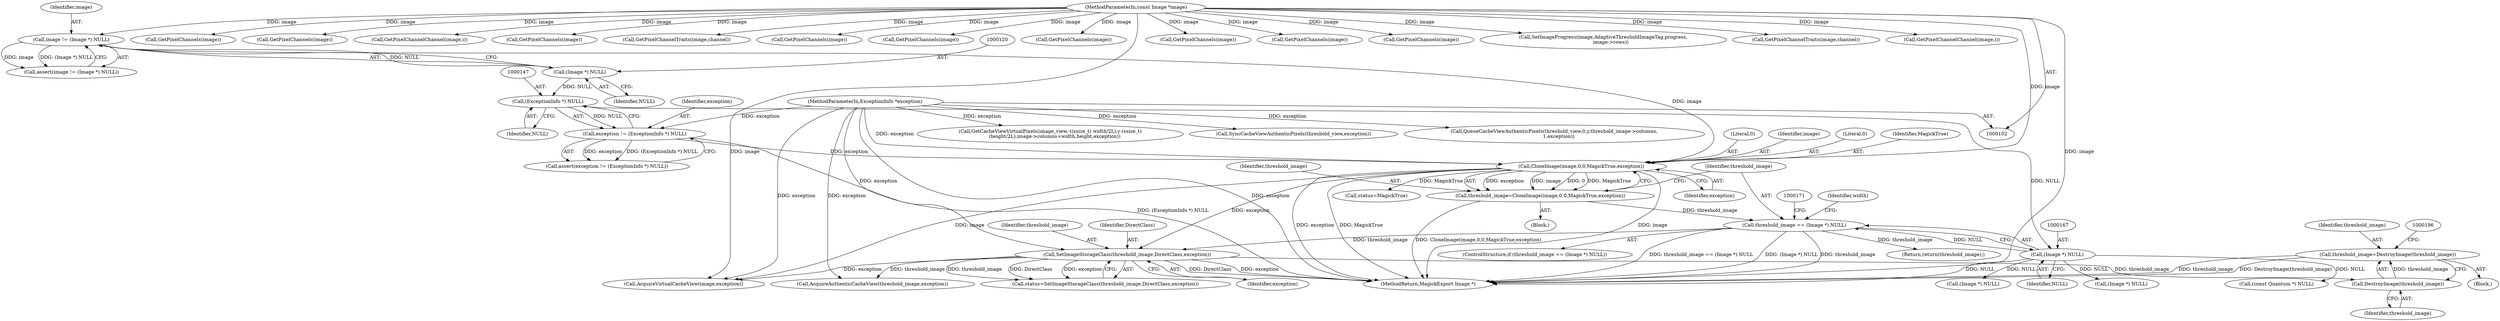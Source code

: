 digraph "0_ImageMagick6_604588fc35c7585abb7a9e71f69bb82e4389fefc@pointer" {
"1000190" [label="(Call,threshold_image=DestroyImage(threshold_image))"];
"1000192" [label="(Call,DestroyImage(threshold_image))"];
"1000181" [label="(Call,SetImageStorageClass(threshold_image,DirectClass,exception))"];
"1000164" [label="(Call,threshold_image == (Image *) NULL)"];
"1000155" [label="(Call,threshold_image=CloneImage(image,0,0,MagickTrue,exception))"];
"1000157" [label="(Call,CloneImage(image,0,0,MagickTrue,exception))"];
"1000117" [label="(Call,image != (Image *) NULL)"];
"1000103" [label="(MethodParameterIn,const Image *image)"];
"1000119" [label="(Call,(Image *) NULL)"];
"1000144" [label="(Call,exception != (ExceptionInfo *) NULL)"];
"1000107" [label="(MethodParameterIn,ExceptionInfo *exception)"];
"1000146" [label="(Call,(ExceptionInfo *) NULL)"];
"1000166" [label="(Call,(Image *) NULL)"];
"1000159" [label="(Literal,0)"];
"1000182" [label="(Identifier,threshold_image)"];
"1000564" [label="(Call,GetPixelChannels(image))"];
"1000170" [label="(Call,(Image *) NULL)"];
"1000177" [label="(Return,return(threshold_image);)"];
"1000166" [label="(Call,(Image *) NULL)"];
"1000158" [label="(Identifier,image)"];
"1000251" [label="(Call,GetCacheViewVirtualPixels(image_view,-((ssize_t) width/2L),y-(ssize_t)\n      (height/2L),image->columns+width,height,exception))"];
"1000162" [label="(Identifier,exception)"];
"1000332" [label="(Call,GetPixelChannels(image))"];
"1000340" [label="(Call,GetPixelChannelChannel(image,i))"];
"1000442" [label="(Call,GetPixelChannels(image))"];
"1000489" [label="(Call,GetPixelChannelTraits(image,channel))"];
"1000288" [label="(Call,(const Quantum *) NULL)"];
"1000307" [label="(Call,GetPixelChannels(image))"];
"1000107" [label="(MethodParameterIn,ExceptionInfo *exception)"];
"1000622" [label="(Call,SyncCacheViewAuthenticPixels(threshold_view,exception))"];
"1000163" [label="(ControlStructure,if (threshold_image == (Image *) NULL))"];
"1000119" [label="(Call,(Image *) NULL)"];
"1000184" [label="(Identifier,exception)"];
"1000116" [label="(Call,assert(image != (Image *) NULL))"];
"1000189" [label="(Block,)"];
"1000474" [label="(Call,GetPixelChannels(image))"];
"1000275" [label="(Call,QueueCacheViewAuthenticPixels(threshold_view,0,y,threshold_image->columns,\n      1,exception))"];
"1000175" [label="(Identifier,width)"];
"1000213" [label="(Call,AcquireVirtualCacheView(image,exception))"];
"1000218" [label="(Call,AcquireAuthenticCacheView(threshold_image,exception))"];
"1000179" [label="(Call,status=SetImageStorageClass(threshold_image,DirectClass,exception))"];
"1000576" [label="(Call,GetPixelChannels(image))"];
"1000682" [label="(MethodReturn,MagickExport Image *)"];
"1000160" [label="(Literal,0)"];
"1000118" [label="(Identifier,image)"];
"1000164" [label="(Call,threshold_image == (Image *) NULL)"];
"1000191" [label="(Identifier,threshold_image)"];
"1000447" [label="(Call,GetPixelChannels(image))"];
"1000161" [label="(Identifier,MagickTrue)"];
"1000190" [label="(Call,threshold_image=DestroyImage(threshold_image))"];
"1000155" [label="(Call,threshold_image=CloneImage(image,0,0,MagickTrue,exception))"];
"1000614" [label="(Call,GetPixelChannels(image))"];
"1000157" [label="(Call,CloneImage(image,0,0,MagickTrue,exception))"];
"1000193" [label="(Identifier,threshold_image)"];
"1000165" [label="(Identifier,threshold_image)"];
"1000156" [label="(Identifier,threshold_image)"];
"1000145" [label="(Identifier,exception)"];
"1000319" [label="(Call,GetPixelChannels(image))"];
"1000192" [label="(Call,DestroyImage(threshold_image))"];
"1000117" [label="(Call,image != (Image *) NULL)"];
"1000643" [label="(Call,SetImageProgress(image,AdaptiveThresholdImageTag,progress,\n          image->rows))"];
"1000143" [label="(Call,assert(exception != (ExceptionInfo *) NULL))"];
"1000183" [label="(Identifier,DirectClass)"];
"1000121" [label="(Identifier,NULL)"];
"1000103" [label="(MethodParameterIn,const Image *image)"];
"1000144" [label="(Call,exception != (ExceptionInfo *) NULL)"];
"1000146" [label="(Call,(ExceptionInfo *) NULL)"];
"1000108" [label="(Block,)"];
"1000195" [label="(Call,(Image *) NULL)"];
"1000148" [label="(Identifier,NULL)"];
"1000168" [label="(Identifier,NULL)"];
"1000181" [label="(Call,SetImageStorageClass(threshold_image,DirectClass,exception))"];
"1000198" [label="(Call,status=MagickTrue)"];
"1000346" [label="(Call,GetPixelChannelTraits(image,channel))"];
"1000483" [label="(Call,GetPixelChannelChannel(image,i))"];
"1000190" -> "1000189"  [label="AST: "];
"1000190" -> "1000192"  [label="CFG: "];
"1000191" -> "1000190"  [label="AST: "];
"1000192" -> "1000190"  [label="AST: "];
"1000196" -> "1000190"  [label="CFG: "];
"1000190" -> "1000682"  [label="DDG: threshold_image"];
"1000190" -> "1000682"  [label="DDG: DestroyImage(threshold_image)"];
"1000192" -> "1000190"  [label="DDG: threshold_image"];
"1000192" -> "1000193"  [label="CFG: "];
"1000193" -> "1000192"  [label="AST: "];
"1000181" -> "1000192"  [label="DDG: threshold_image"];
"1000181" -> "1000179"  [label="AST: "];
"1000181" -> "1000184"  [label="CFG: "];
"1000182" -> "1000181"  [label="AST: "];
"1000183" -> "1000181"  [label="AST: "];
"1000184" -> "1000181"  [label="AST: "];
"1000179" -> "1000181"  [label="CFG: "];
"1000181" -> "1000682"  [label="DDG: exception"];
"1000181" -> "1000682"  [label="DDG: DirectClass"];
"1000181" -> "1000179"  [label="DDG: threshold_image"];
"1000181" -> "1000179"  [label="DDG: DirectClass"];
"1000181" -> "1000179"  [label="DDG: exception"];
"1000164" -> "1000181"  [label="DDG: threshold_image"];
"1000157" -> "1000181"  [label="DDG: exception"];
"1000107" -> "1000181"  [label="DDG: exception"];
"1000181" -> "1000213"  [label="DDG: exception"];
"1000181" -> "1000218"  [label="DDG: threshold_image"];
"1000164" -> "1000163"  [label="AST: "];
"1000164" -> "1000166"  [label="CFG: "];
"1000165" -> "1000164"  [label="AST: "];
"1000166" -> "1000164"  [label="AST: "];
"1000171" -> "1000164"  [label="CFG: "];
"1000175" -> "1000164"  [label="CFG: "];
"1000164" -> "1000682"  [label="DDG: threshold_image == (Image *) NULL"];
"1000164" -> "1000682"  [label="DDG: (Image *) NULL"];
"1000164" -> "1000682"  [label="DDG: threshold_image"];
"1000155" -> "1000164"  [label="DDG: threshold_image"];
"1000166" -> "1000164"  [label="DDG: NULL"];
"1000164" -> "1000177"  [label="DDG: threshold_image"];
"1000155" -> "1000108"  [label="AST: "];
"1000155" -> "1000157"  [label="CFG: "];
"1000156" -> "1000155"  [label="AST: "];
"1000157" -> "1000155"  [label="AST: "];
"1000165" -> "1000155"  [label="CFG: "];
"1000155" -> "1000682"  [label="DDG: CloneImage(image,0,0,MagickTrue,exception)"];
"1000157" -> "1000155"  [label="DDG: exception"];
"1000157" -> "1000155"  [label="DDG: image"];
"1000157" -> "1000155"  [label="DDG: 0"];
"1000157" -> "1000155"  [label="DDG: MagickTrue"];
"1000157" -> "1000162"  [label="CFG: "];
"1000158" -> "1000157"  [label="AST: "];
"1000159" -> "1000157"  [label="AST: "];
"1000160" -> "1000157"  [label="AST: "];
"1000161" -> "1000157"  [label="AST: "];
"1000162" -> "1000157"  [label="AST: "];
"1000157" -> "1000682"  [label="DDG: image"];
"1000157" -> "1000682"  [label="DDG: exception"];
"1000157" -> "1000682"  [label="DDG: MagickTrue"];
"1000117" -> "1000157"  [label="DDG: image"];
"1000103" -> "1000157"  [label="DDG: image"];
"1000144" -> "1000157"  [label="DDG: exception"];
"1000107" -> "1000157"  [label="DDG: exception"];
"1000157" -> "1000198"  [label="DDG: MagickTrue"];
"1000157" -> "1000213"  [label="DDG: image"];
"1000117" -> "1000116"  [label="AST: "];
"1000117" -> "1000119"  [label="CFG: "];
"1000118" -> "1000117"  [label="AST: "];
"1000119" -> "1000117"  [label="AST: "];
"1000116" -> "1000117"  [label="CFG: "];
"1000117" -> "1000116"  [label="DDG: image"];
"1000117" -> "1000116"  [label="DDG: (Image *) NULL"];
"1000103" -> "1000117"  [label="DDG: image"];
"1000119" -> "1000117"  [label="DDG: NULL"];
"1000103" -> "1000102"  [label="AST: "];
"1000103" -> "1000682"  [label="DDG: image"];
"1000103" -> "1000213"  [label="DDG: image"];
"1000103" -> "1000307"  [label="DDG: image"];
"1000103" -> "1000319"  [label="DDG: image"];
"1000103" -> "1000332"  [label="DDG: image"];
"1000103" -> "1000340"  [label="DDG: image"];
"1000103" -> "1000346"  [label="DDG: image"];
"1000103" -> "1000442"  [label="DDG: image"];
"1000103" -> "1000447"  [label="DDG: image"];
"1000103" -> "1000474"  [label="DDG: image"];
"1000103" -> "1000483"  [label="DDG: image"];
"1000103" -> "1000489"  [label="DDG: image"];
"1000103" -> "1000564"  [label="DDG: image"];
"1000103" -> "1000576"  [label="DDG: image"];
"1000103" -> "1000614"  [label="DDG: image"];
"1000103" -> "1000643"  [label="DDG: image"];
"1000119" -> "1000121"  [label="CFG: "];
"1000120" -> "1000119"  [label="AST: "];
"1000121" -> "1000119"  [label="AST: "];
"1000119" -> "1000146"  [label="DDG: NULL"];
"1000144" -> "1000143"  [label="AST: "];
"1000144" -> "1000146"  [label="CFG: "];
"1000145" -> "1000144"  [label="AST: "];
"1000146" -> "1000144"  [label="AST: "];
"1000143" -> "1000144"  [label="CFG: "];
"1000144" -> "1000682"  [label="DDG: (ExceptionInfo *) NULL"];
"1000144" -> "1000143"  [label="DDG: exception"];
"1000144" -> "1000143"  [label="DDG: (ExceptionInfo *) NULL"];
"1000107" -> "1000144"  [label="DDG: exception"];
"1000146" -> "1000144"  [label="DDG: NULL"];
"1000107" -> "1000102"  [label="AST: "];
"1000107" -> "1000682"  [label="DDG: exception"];
"1000107" -> "1000213"  [label="DDG: exception"];
"1000107" -> "1000218"  [label="DDG: exception"];
"1000107" -> "1000251"  [label="DDG: exception"];
"1000107" -> "1000275"  [label="DDG: exception"];
"1000107" -> "1000622"  [label="DDG: exception"];
"1000146" -> "1000148"  [label="CFG: "];
"1000147" -> "1000146"  [label="AST: "];
"1000148" -> "1000146"  [label="AST: "];
"1000146" -> "1000166"  [label="DDG: NULL"];
"1000166" -> "1000168"  [label="CFG: "];
"1000167" -> "1000166"  [label="AST: "];
"1000168" -> "1000166"  [label="AST: "];
"1000166" -> "1000682"  [label="DDG: NULL"];
"1000166" -> "1000170"  [label="DDG: NULL"];
"1000166" -> "1000195"  [label="DDG: NULL"];
"1000166" -> "1000288"  [label="DDG: NULL"];
}
